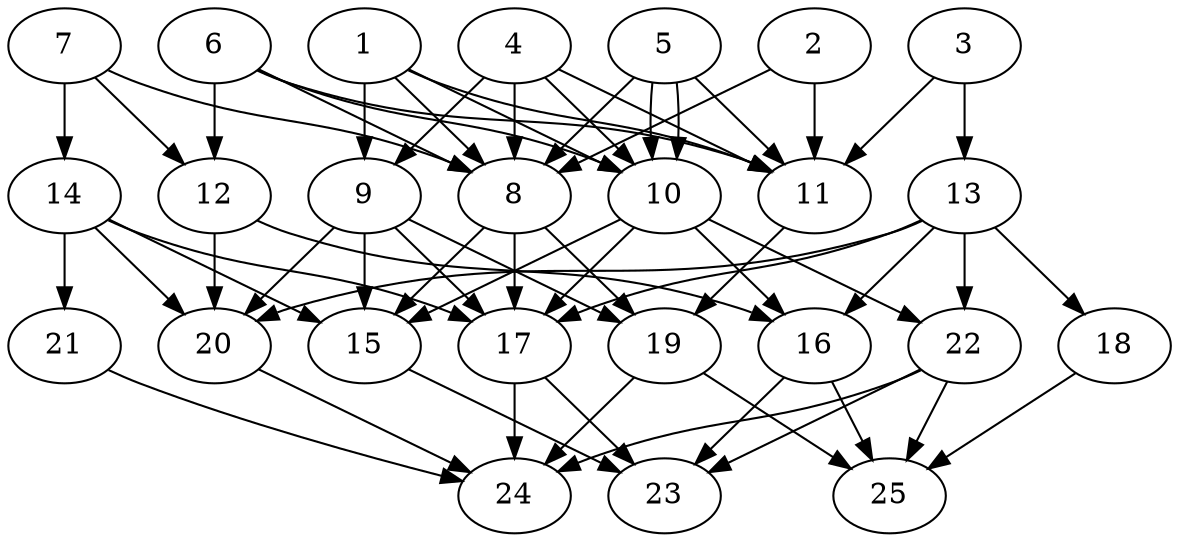 // DAG automatically generated by daggen at Thu Oct  3 14:00:40 2019
// ./daggen --dot -n 25 --ccr 0.5 --fat 0.7 --regular 0.7 --density 0.9 --mindata 5242880 --maxdata 52428800 
digraph G {
  1 [size="26370048", alpha="0.14", expect_size="13185024"] 
  1 -> 8 [size ="13185024"]
  1 -> 9 [size ="13185024"]
  1 -> 10 [size ="13185024"]
  1 -> 11 [size ="13185024"]
  2 [size="17027072", alpha="0.01", expect_size="8513536"] 
  2 -> 8 [size ="8513536"]
  2 -> 11 [size ="8513536"]
  3 [size="98056192", alpha="0.02", expect_size="49028096"] 
  3 -> 11 [size ="49028096"]
  3 -> 13 [size ="49028096"]
  4 [size="72716288", alpha="0.17", expect_size="36358144"] 
  4 -> 8 [size ="36358144"]
  4 -> 9 [size ="36358144"]
  4 -> 10 [size ="36358144"]
  4 -> 11 [size ="36358144"]
  5 [size="40787968", alpha="0.15", expect_size="20393984"] 
  5 -> 8 [size ="20393984"]
  5 -> 10 [size ="20393984"]
  5 -> 10 [size ="20393984"]
  5 -> 11 [size ="20393984"]
  6 [size="66836480", alpha="0.15", expect_size="33418240"] 
  6 -> 8 [size ="33418240"]
  6 -> 10 [size ="33418240"]
  6 -> 11 [size ="33418240"]
  6 -> 12 [size ="33418240"]
  7 [size="87922688", alpha="0.06", expect_size="43961344"] 
  7 -> 8 [size ="43961344"]
  7 -> 12 [size ="43961344"]
  7 -> 14 [size ="43961344"]
  8 [size="72294400", alpha="0.05", expect_size="36147200"] 
  8 -> 15 [size ="36147200"]
  8 -> 17 [size ="36147200"]
  8 -> 19 [size ="36147200"]
  9 [size="48138240", alpha="0.06", expect_size="24069120"] 
  9 -> 15 [size ="24069120"]
  9 -> 17 [size ="24069120"]
  9 -> 19 [size ="24069120"]
  9 -> 20 [size ="24069120"]
  10 [size="67205120", alpha="0.16", expect_size="33602560"] 
  10 -> 15 [size ="33602560"]
  10 -> 16 [size ="33602560"]
  10 -> 17 [size ="33602560"]
  10 -> 22 [size ="33602560"]
  11 [size="46430208", alpha="0.19", expect_size="23215104"] 
  11 -> 19 [size ="23215104"]
  12 [size="19449856", alpha="0.12", expect_size="9724928"] 
  12 -> 16 [size ="9724928"]
  12 -> 20 [size ="9724928"]
  13 [size="25487360", alpha="0.20", expect_size="12743680"] 
  13 -> 16 [size ="12743680"]
  13 -> 17 [size ="12743680"]
  13 -> 18 [size ="12743680"]
  13 -> 20 [size ="12743680"]
  13 -> 22 [size ="12743680"]
  14 [size="34353152", alpha="0.01", expect_size="17176576"] 
  14 -> 15 [size ="17176576"]
  14 -> 17 [size ="17176576"]
  14 -> 20 [size ="17176576"]
  14 -> 21 [size ="17176576"]
  15 [size="19613696", alpha="0.01", expect_size="9806848"] 
  15 -> 23 [size ="9806848"]
  16 [size="89616384", alpha="0.18", expect_size="44808192"] 
  16 -> 23 [size ="44808192"]
  16 -> 25 [size ="44808192"]
  17 [size="63897600", alpha="0.18", expect_size="31948800"] 
  17 -> 23 [size ="31948800"]
  17 -> 24 [size ="31948800"]
  18 [size="91586560", alpha="0.19", expect_size="45793280"] 
  18 -> 25 [size ="45793280"]
  19 [size="19595264", alpha="0.09", expect_size="9797632"] 
  19 -> 24 [size ="9797632"]
  19 -> 25 [size ="9797632"]
  20 [size="48936960", alpha="0.05", expect_size="24468480"] 
  20 -> 24 [size ="24468480"]
  21 [size="28962816", alpha="0.04", expect_size="14481408"] 
  21 -> 24 [size ="14481408"]
  22 [size="22464512", alpha="0.05", expect_size="11232256"] 
  22 -> 23 [size ="11232256"]
  22 -> 24 [size ="11232256"]
  22 -> 25 [size ="11232256"]
  23 [size="80558080", alpha="0.04", expect_size="40279040"] 
  24 [size="79120384", alpha="0.17", expect_size="39560192"] 
  25 [size="82585600", alpha="0.15", expect_size="41292800"] 
}
